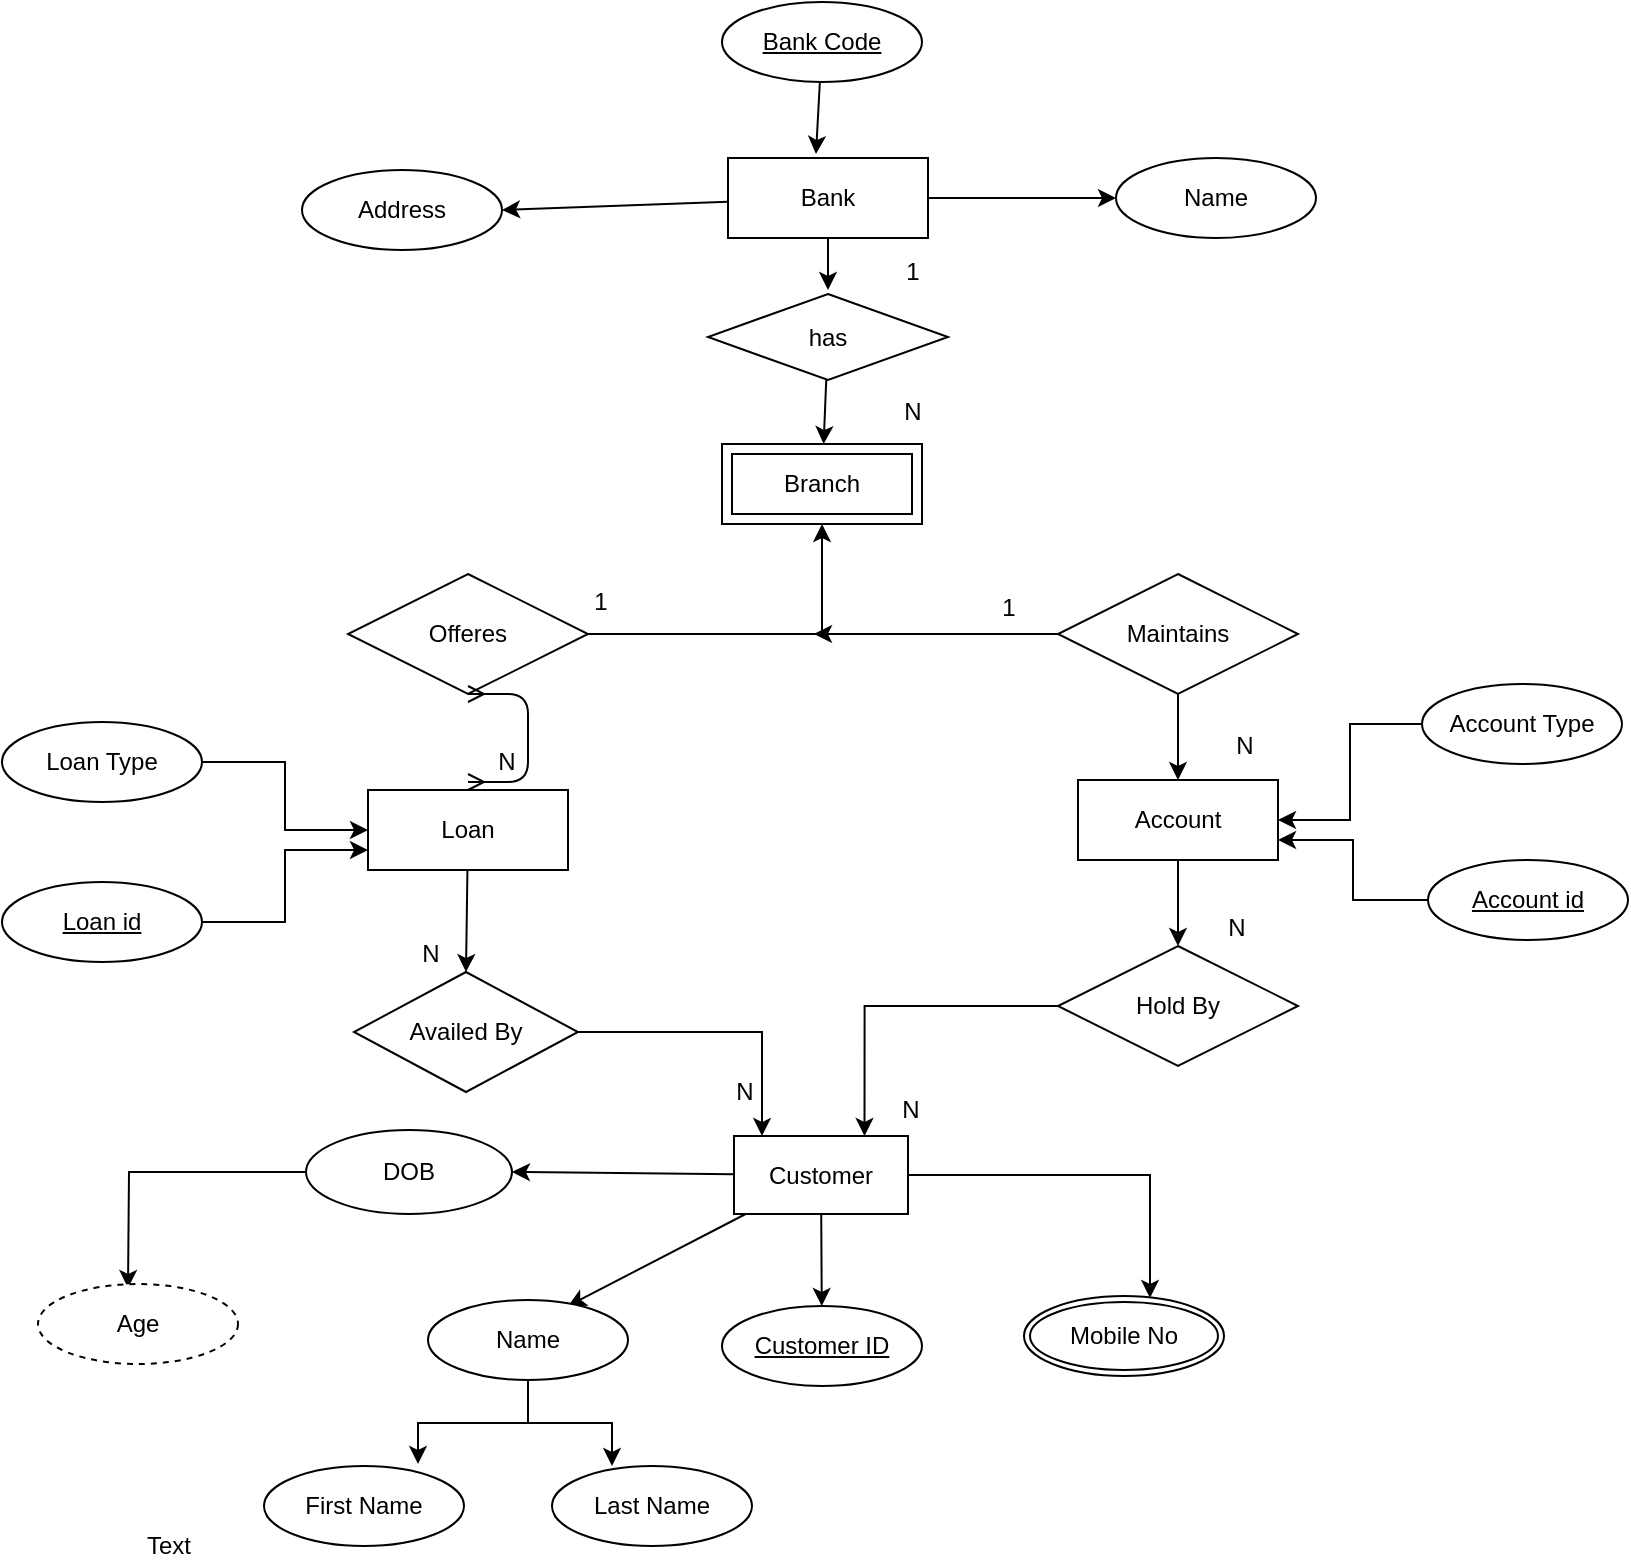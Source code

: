 <mxfile version="13.3.5" type="device"><diagram id="Xrwd03h-MIDMTUd5shkb" name="Page-1"><mxGraphModel dx="852" dy="494" grid="0" gridSize="10" guides="1" tooltips="1" connect="1" arrows="1" fold="1" page="1" pageScale="1" pageWidth="850" pageHeight="1100" math="0" shadow="0"><root><mxCell id="0"/><mxCell id="1" parent="0"/><mxCell id="7CFmwaMc1VtqmHbfy5QE-21" style="edgeStyle=none;rounded=0;orthogonalLoop=1;jettySize=auto;html=1;entryX=1;entryY=0.5;entryDx=0;entryDy=0;" parent="1" source="7CFmwaMc1VtqmHbfy5QE-1" target="7CFmwaMc1VtqmHbfy5QE-12" edge="1"><mxGeometry relative="1" as="geometry"/></mxCell><mxCell id="7CFmwaMc1VtqmHbfy5QE-22" style="edgeStyle=none;rounded=0;orthogonalLoop=1;jettySize=auto;html=1;entryX=0;entryY=0.5;entryDx=0;entryDy=0;" parent="1" source="7CFmwaMc1VtqmHbfy5QE-1" target="7CFmwaMc1VtqmHbfy5QE-14" edge="1"><mxGeometry relative="1" as="geometry"/></mxCell><mxCell id="7CFmwaMc1VtqmHbfy5QE-96" style="edgeStyle=none;rounded=0;orthogonalLoop=1;jettySize=auto;html=1;" parent="1" source="7CFmwaMc1VtqmHbfy5QE-1" edge="1"><mxGeometry relative="1" as="geometry"><mxPoint x="421" y="189" as="targetPoint"/></mxGeometry></mxCell><mxCell id="7CFmwaMc1VtqmHbfy5QE-1" value="Bank" style="whiteSpace=wrap;html=1;align=center;" parent="1" vertex="1"><mxGeometry x="371" y="123" width="100" height="40" as="geometry"/></mxCell><mxCell id="7CFmwaMc1VtqmHbfy5QE-36" style="edgeStyle=orthogonalEdgeStyle;rounded=0;orthogonalLoop=1;jettySize=auto;html=1;entryX=0.5;entryY=1;entryDx=0;entryDy=0;" parent="1" source="7CFmwaMc1VtqmHbfy5QE-11" target="7CFmwaMc1VtqmHbfy5QE-31" edge="1"><mxGeometry relative="1" as="geometry"/></mxCell><mxCell id="7CFmwaMc1VtqmHbfy5QE-11" value="Offeres" style="shape=rhombus;perimeter=rhombusPerimeter;whiteSpace=wrap;html=1;align=center;" parent="1" vertex="1"><mxGeometry x="181" y="331" width="120" height="60" as="geometry"/></mxCell><mxCell id="7CFmwaMc1VtqmHbfy5QE-12" value="Address" style="ellipse;whiteSpace=wrap;html=1;align=center;" parent="1" vertex="1"><mxGeometry x="158" y="129" width="100" height="40" as="geometry"/></mxCell><mxCell id="7CFmwaMc1VtqmHbfy5QE-14" value="Name" style="ellipse;whiteSpace=wrap;html=1;align=center;" parent="1" vertex="1"><mxGeometry x="565" y="123" width="100" height="40" as="geometry"/></mxCell><mxCell id="7CFmwaMc1VtqmHbfy5QE-95" style="edgeStyle=none;rounded=0;orthogonalLoop=1;jettySize=auto;html=1;entryX=0.44;entryY=-0.05;entryDx=0;entryDy=0;entryPerimeter=0;" parent="1" source="7CFmwaMc1VtqmHbfy5QE-15" target="7CFmwaMc1VtqmHbfy5QE-1" edge="1"><mxGeometry relative="1" as="geometry"/></mxCell><mxCell id="7CFmwaMc1VtqmHbfy5QE-15" value="Bank Code" style="ellipse;whiteSpace=wrap;html=1;align=center;fontStyle=4;" parent="1" vertex="1"><mxGeometry x="368" y="45" width="100" height="40" as="geometry"/></mxCell><mxCell id="7CFmwaMc1VtqmHbfy5QE-31" value="Branch" style="shape=ext;margin=3;double=1;whiteSpace=wrap;html=1;align=center;" parent="1" vertex="1"><mxGeometry x="368" y="266" width="100" height="40" as="geometry"/></mxCell><mxCell id="7CFmwaMc1VtqmHbfy5QE-37" style="edgeStyle=orthogonalEdgeStyle;rounded=0;orthogonalLoop=1;jettySize=auto;html=1;" parent="1" source="7CFmwaMc1VtqmHbfy5QE-35" edge="1"><mxGeometry relative="1" as="geometry"><mxPoint x="414" y="361" as="targetPoint"/></mxGeometry></mxCell><mxCell id="7CFmwaMc1VtqmHbfy5QE-41" style="edgeStyle=orthogonalEdgeStyle;rounded=0;orthogonalLoop=1;jettySize=auto;html=1;" parent="1" source="7CFmwaMc1VtqmHbfy5QE-35" target="7CFmwaMc1VtqmHbfy5QE-39" edge="1"><mxGeometry relative="1" as="geometry"/></mxCell><mxCell id="7CFmwaMc1VtqmHbfy5QE-35" value="Maintains" style="shape=rhombus;perimeter=rhombusPerimeter;whiteSpace=wrap;html=1;align=center;" parent="1" vertex="1"><mxGeometry x="536" y="331" width="120" height="60" as="geometry"/></mxCell><mxCell id="7CFmwaMc1VtqmHbfy5QE-55" style="edgeStyle=none;rounded=0;orthogonalLoop=1;jettySize=auto;html=1;entryX=0.5;entryY=0;entryDx=0;entryDy=0;" parent="1" source="7CFmwaMc1VtqmHbfy5QE-38" target="7CFmwaMc1VtqmHbfy5QE-52" edge="1"><mxGeometry relative="1" as="geometry"/></mxCell><mxCell id="7CFmwaMc1VtqmHbfy5QE-38" value="Loan" style="whiteSpace=wrap;html=1;align=center;" parent="1" vertex="1"><mxGeometry x="191" y="439" width="100" height="40" as="geometry"/></mxCell><mxCell id="7CFmwaMc1VtqmHbfy5QE-57" style="edgeStyle=none;rounded=0;orthogonalLoop=1;jettySize=auto;html=1;entryX=0.5;entryY=0;entryDx=0;entryDy=0;entryPerimeter=0;" parent="1" source="7CFmwaMc1VtqmHbfy5QE-39" target="7CFmwaMc1VtqmHbfy5QE-53" edge="1"><mxGeometry relative="1" as="geometry"/></mxCell><mxCell id="7CFmwaMc1VtqmHbfy5QE-39" value="Account" style="whiteSpace=wrap;html=1;align=center;" parent="1" vertex="1"><mxGeometry x="546" y="434" width="100" height="40" as="geometry"/></mxCell><mxCell id="7CFmwaMc1VtqmHbfy5QE-45" style="edgeStyle=orthogonalEdgeStyle;rounded=0;orthogonalLoop=1;jettySize=auto;html=1;" parent="1" source="7CFmwaMc1VtqmHbfy5QE-43" target="7CFmwaMc1VtqmHbfy5QE-38" edge="1"><mxGeometry relative="1" as="geometry"/></mxCell><mxCell id="7CFmwaMc1VtqmHbfy5QE-43" value="Loan Type" style="ellipse;whiteSpace=wrap;html=1;align=center;" parent="1" vertex="1"><mxGeometry x="8" y="405" width="100" height="40" as="geometry"/></mxCell><mxCell id="7CFmwaMc1VtqmHbfy5QE-112" style="edgeStyle=orthogonalEdgeStyle;rounded=0;orthogonalLoop=1;jettySize=auto;html=1;entryX=0;entryY=0.75;entryDx=0;entryDy=0;" parent="1" source="7CFmwaMc1VtqmHbfy5QE-44" target="7CFmwaMc1VtqmHbfy5QE-38" edge="1"><mxGeometry relative="1" as="geometry"/></mxCell><mxCell id="7CFmwaMc1VtqmHbfy5QE-44" value="Loan id" style="ellipse;whiteSpace=wrap;html=1;align=center;fontStyle=4;" parent="1" vertex="1"><mxGeometry x="8" y="485" width="100" height="40" as="geometry"/></mxCell><mxCell id="7CFmwaMc1VtqmHbfy5QE-111" style="edgeStyle=orthogonalEdgeStyle;rounded=0;orthogonalLoop=1;jettySize=auto;html=1;entryX=1;entryY=0.75;entryDx=0;entryDy=0;" parent="1" source="7CFmwaMc1VtqmHbfy5QE-47" target="7CFmwaMc1VtqmHbfy5QE-39" edge="1"><mxGeometry relative="1" as="geometry"/></mxCell><mxCell id="7CFmwaMc1VtqmHbfy5QE-47" value="Account id" style="ellipse;whiteSpace=wrap;html=1;align=center;fontStyle=4;" parent="1" vertex="1"><mxGeometry x="721" y="474" width="100" height="40" as="geometry"/></mxCell><mxCell id="7CFmwaMc1VtqmHbfy5QE-50" style="edgeStyle=orthogonalEdgeStyle;rounded=0;orthogonalLoop=1;jettySize=auto;html=1;entryX=1;entryY=0.5;entryDx=0;entryDy=0;" parent="1" source="7CFmwaMc1VtqmHbfy5QE-48" target="7CFmwaMc1VtqmHbfy5QE-39" edge="1"><mxGeometry relative="1" as="geometry"/></mxCell><mxCell id="7CFmwaMc1VtqmHbfy5QE-48" value="Account Type" style="ellipse;whiteSpace=wrap;html=1;align=center;" parent="1" vertex="1"><mxGeometry x="718" y="386" width="100" height="40" as="geometry"/></mxCell><mxCell id="7CFmwaMc1VtqmHbfy5QE-49" value="N" style="text;html=1;align=center;verticalAlign=middle;resizable=0;points=[];autosize=1;" parent="1" vertex="1"><mxGeometry x="453" y="241" width="19" height="18" as="geometry"/></mxCell><mxCell id="7CFmwaMc1VtqmHbfy5QE-108" style="edgeStyle=orthogonalEdgeStyle;rounded=0;orthogonalLoop=1;jettySize=auto;html=1;entryX=0.161;entryY=0;entryDx=0;entryDy=0;entryPerimeter=0;" parent="1" source="7CFmwaMc1VtqmHbfy5QE-52" target="7CFmwaMc1VtqmHbfy5QE-58" edge="1"><mxGeometry relative="1" as="geometry"/></mxCell><mxCell id="7CFmwaMc1VtqmHbfy5QE-52" value="Availed By" style="shape=rhombus;perimeter=rhombusPerimeter;whiteSpace=wrap;html=1;align=center;" parent="1" vertex="1"><mxGeometry x="184" y="530" width="112" height="60" as="geometry"/></mxCell><mxCell id="7CFmwaMc1VtqmHbfy5QE-109" style="edgeStyle=orthogonalEdgeStyle;rounded=0;orthogonalLoop=1;jettySize=auto;html=1;entryX=0.75;entryY=0;entryDx=0;entryDy=0;" parent="1" source="7CFmwaMc1VtqmHbfy5QE-53" target="7CFmwaMc1VtqmHbfy5QE-58" edge="1"><mxGeometry relative="1" as="geometry"/></mxCell><mxCell id="7CFmwaMc1VtqmHbfy5QE-53" value="Hold By" style="shape=rhombus;perimeter=rhombusPerimeter;whiteSpace=wrap;html=1;align=center;" parent="1" vertex="1"><mxGeometry x="536" y="517" width="120" height="60" as="geometry"/></mxCell><mxCell id="7CFmwaMc1VtqmHbfy5QE-66" style="edgeStyle=none;rounded=0;orthogonalLoop=1;jettySize=auto;html=1;" parent="1" source="7CFmwaMc1VtqmHbfy5QE-58" target="7CFmwaMc1VtqmHbfy5QE-65" edge="1"><mxGeometry relative="1" as="geometry"/></mxCell><mxCell id="7CFmwaMc1VtqmHbfy5QE-91" style="edgeStyle=orthogonalEdgeStyle;rounded=0;orthogonalLoop=1;jettySize=auto;html=1;entryX=0.63;entryY=0.025;entryDx=0;entryDy=0;entryPerimeter=0;" parent="1" source="7CFmwaMc1VtqmHbfy5QE-58" target="7CFmwaMc1VtqmHbfy5QE-90" edge="1"><mxGeometry relative="1" as="geometry"/></mxCell><mxCell id="7CFmwaMc1VtqmHbfy5QE-114" style="edgeStyle=none;rounded=0;orthogonalLoop=1;jettySize=auto;html=1;entryX=0.7;entryY=0.075;entryDx=0;entryDy=0;entryPerimeter=0;" parent="1" source="7CFmwaMc1VtqmHbfy5QE-58" target="7CFmwaMc1VtqmHbfy5QE-63" edge="1"><mxGeometry relative="1" as="geometry"/></mxCell><mxCell id="7CFmwaMc1VtqmHbfy5QE-115" style="edgeStyle=none;rounded=0;orthogonalLoop=1;jettySize=auto;html=1;entryX=1;entryY=0.5;entryDx=0;entryDy=0;" parent="1" source="7CFmwaMc1VtqmHbfy5QE-58" target="7CFmwaMc1VtqmHbfy5QE-74" edge="1"><mxGeometry relative="1" as="geometry"/></mxCell><mxCell id="7CFmwaMc1VtqmHbfy5QE-58" value="Customer" style="whiteSpace=wrap;html=1;align=center;" parent="1" vertex="1"><mxGeometry x="374" y="612" width="87" height="39" as="geometry"/></mxCell><mxCell id="7CFmwaMc1VtqmHbfy5QE-80" style="edgeStyle=orthogonalEdgeStyle;rounded=0;orthogonalLoop=1;jettySize=auto;html=1;entryX=0.3;entryY=0;entryDx=0;entryDy=0;entryPerimeter=0;" parent="1" source="7CFmwaMc1VtqmHbfy5QE-63" target="7CFmwaMc1VtqmHbfy5QE-73" edge="1"><mxGeometry relative="1" as="geometry"/></mxCell><mxCell id="7CFmwaMc1VtqmHbfy5QE-116" style="edgeStyle=orthogonalEdgeStyle;rounded=0;orthogonalLoop=1;jettySize=auto;html=1;entryX=0.77;entryY=-0.025;entryDx=0;entryDy=0;entryPerimeter=0;" parent="1" source="7CFmwaMc1VtqmHbfy5QE-63" target="7CFmwaMc1VtqmHbfy5QE-72" edge="1"><mxGeometry relative="1" as="geometry"/></mxCell><mxCell id="7CFmwaMc1VtqmHbfy5QE-63" value="Name" style="ellipse;whiteSpace=wrap;html=1;align=center;" parent="1" vertex="1"><mxGeometry x="221" y="694" width="100" height="40" as="geometry"/></mxCell><mxCell id="7CFmwaMc1VtqmHbfy5QE-65" value="Customer ID" style="ellipse;whiteSpace=wrap;html=1;align=center;fontStyle=4;" parent="1" vertex="1"><mxGeometry x="368" y="697" width="100" height="40" as="geometry"/></mxCell><mxCell id="7CFmwaMc1VtqmHbfy5QE-72" value="First Name" style="ellipse;whiteSpace=wrap;html=1;align=center;" parent="1" vertex="1"><mxGeometry x="139" y="777" width="100" height="40" as="geometry"/></mxCell><mxCell id="7CFmwaMc1VtqmHbfy5QE-73" value="Last Name" style="ellipse;whiteSpace=wrap;html=1;align=center;" parent="1" vertex="1"><mxGeometry x="283" y="777" width="100" height="40" as="geometry"/></mxCell><mxCell id="7CFmwaMc1VtqmHbfy5QE-88" style="edgeStyle=orthogonalEdgeStyle;rounded=0;orthogonalLoop=1;jettySize=auto;html=1;" parent="1" source="7CFmwaMc1VtqmHbfy5QE-74" edge="1"><mxGeometry relative="1" as="geometry"><mxPoint x="71" y="688" as="targetPoint"/></mxGeometry></mxCell><mxCell id="7CFmwaMc1VtqmHbfy5QE-74" value="DOB" style="ellipse;whiteSpace=wrap;html=1;align=center;" parent="1" vertex="1"><mxGeometry x="160" y="609" width="103" height="42" as="geometry"/></mxCell><mxCell id="7CFmwaMc1VtqmHbfy5QE-75" value="1" style="text;html=1;align=center;verticalAlign=middle;resizable=0;points=[];autosize=1;" parent="1" vertex="1"><mxGeometry x="454.5" y="171" width="17" height="18" as="geometry"/></mxCell><mxCell id="7CFmwaMc1VtqmHbfy5QE-84" value="Age" style="ellipse;whiteSpace=wrap;html=1;align=center;dashed=1;" parent="1" vertex="1"><mxGeometry x="26" y="686" width="100" height="40" as="geometry"/></mxCell><mxCell id="7CFmwaMc1VtqmHbfy5QE-85" value="Text" style="text;html=1;align=center;verticalAlign=middle;resizable=0;points=[];autosize=1;" parent="1" vertex="1"><mxGeometry x="75" y="808" width="32" height="18" as="geometry"/></mxCell><mxCell id="7CFmwaMc1VtqmHbfy5QE-90" value="Mobile No" style="ellipse;shape=doubleEllipse;margin=3;whiteSpace=wrap;html=1;align=center;" parent="1" vertex="1"><mxGeometry x="519" y="692" width="100" height="40" as="geometry"/></mxCell><mxCell id="7CFmwaMc1VtqmHbfy5QE-117" style="edgeStyle=none;rounded=0;orthogonalLoop=1;jettySize=auto;html=1;" parent="1" source="7CFmwaMc1VtqmHbfy5QE-93" target="7CFmwaMc1VtqmHbfy5QE-31" edge="1"><mxGeometry relative="1" as="geometry"/></mxCell><mxCell id="7CFmwaMc1VtqmHbfy5QE-93" value="has" style="shape=rhombus;perimeter=rhombusPerimeter;whiteSpace=wrap;html=1;align=center;" parent="1" vertex="1"><mxGeometry x="361" y="191" width="120" height="43" as="geometry"/></mxCell><mxCell id="7CFmwaMc1VtqmHbfy5QE-118" value="N" style="text;html=1;align=center;verticalAlign=middle;resizable=0;points=[];autosize=1;" parent="1" vertex="1"><mxGeometry x="619" y="408" width="19" height="18" as="geometry"/></mxCell><mxCell id="7CFmwaMc1VtqmHbfy5QE-119" value="1" style="text;html=1;align=center;verticalAlign=middle;resizable=0;points=[];autosize=1;" parent="1" vertex="1"><mxGeometry x="502" y="339" width="17" height="18" as="geometry"/></mxCell><mxCell id="7CFmwaMc1VtqmHbfy5QE-120" value="N" style="text;html=1;align=center;verticalAlign=middle;resizable=0;points=[];autosize=1;" parent="1" vertex="1"><mxGeometry x="250" y="416" width="19" height="18" as="geometry"/></mxCell><mxCell id="7CFmwaMc1VtqmHbfy5QE-122" value="1" style="text;html=1;align=center;verticalAlign=middle;resizable=0;points=[];autosize=1;" parent="1" vertex="1"><mxGeometry x="298" y="336" width="17" height="18" as="geometry"/></mxCell><mxCell id="7CFmwaMc1VtqmHbfy5QE-123" value="N" style="text;html=1;align=center;verticalAlign=middle;resizable=0;points=[];autosize=1;" parent="1" vertex="1"><mxGeometry x="369" y="581" width="19" height="18" as="geometry"/></mxCell><mxCell id="7CFmwaMc1VtqmHbfy5QE-124" value="N" style="text;html=1;align=center;verticalAlign=middle;resizable=0;points=[];autosize=1;" parent="1" vertex="1"><mxGeometry x="212" y="512" width="19" height="18" as="geometry"/></mxCell><mxCell id="7CFmwaMc1VtqmHbfy5QE-125" value="N" style="text;html=1;align=center;verticalAlign=middle;resizable=0;points=[];autosize=1;" parent="1" vertex="1"><mxGeometry x="452" y="590" width="19" height="18" as="geometry"/></mxCell><mxCell id="7CFmwaMc1VtqmHbfy5QE-126" value="N" style="text;html=1;align=center;verticalAlign=middle;resizable=0;points=[];autosize=1;" parent="1" vertex="1"><mxGeometry x="615" y="499" width="19" height="18" as="geometry"/></mxCell><mxCell id="SRDjkK38wtQv7qAf1mMm-1" value="" style="edgeStyle=entityRelationEdgeStyle;fontSize=12;html=1;endArrow=ERmany;startArrow=ERmany;entryX=0.5;entryY=1;entryDx=0;entryDy=0;" edge="1" parent="1" target="7CFmwaMc1VtqmHbfy5QE-11"><mxGeometry width="100" height="100" relative="1" as="geometry"><mxPoint x="241" y="435" as="sourcePoint"/><mxPoint x="474" y="406" as="targetPoint"/></mxGeometry></mxCell></root></mxGraphModel></diagram></mxfile>